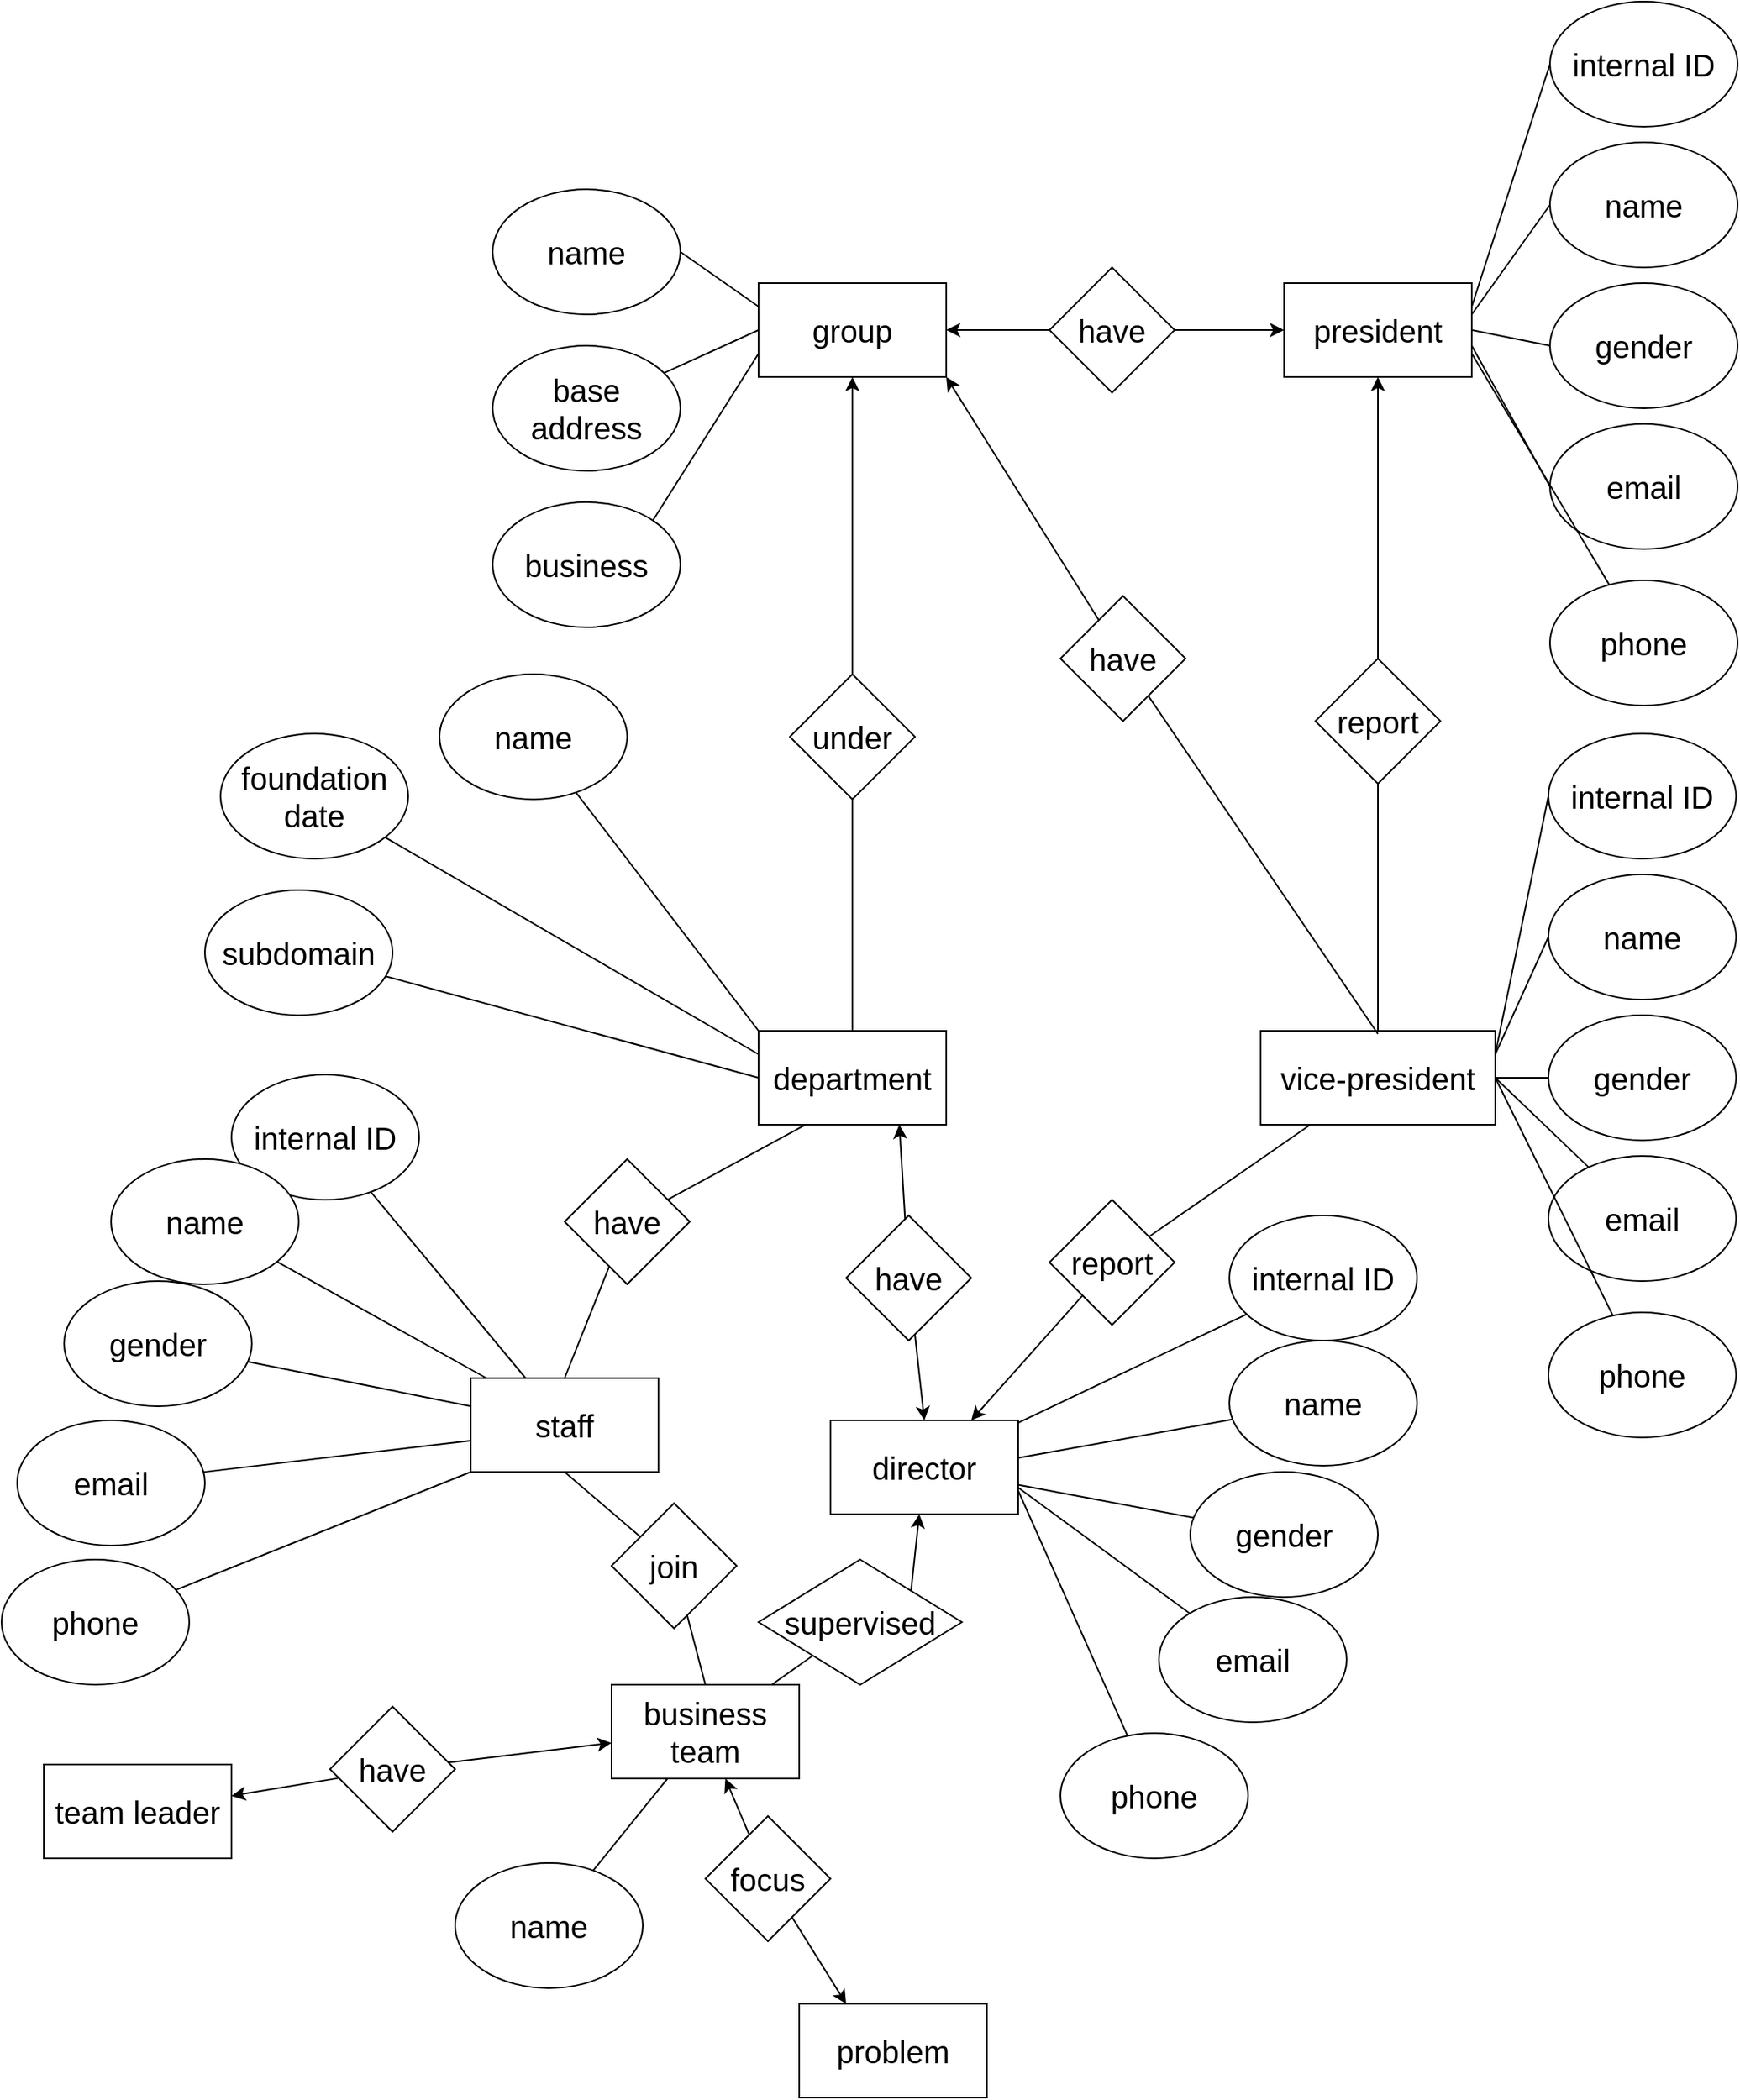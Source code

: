 <mxfile version="17.1.2" type="github">
  <diagram id="R2lEEEUBdFMjLlhIrx00" name="Page-1">
    <mxGraphModel dx="1796" dy="1745" grid="1" gridSize="10" guides="1" tooltips="1" connect="1" arrows="1" fold="1" page="1" pageScale="1" pageWidth="850" pageHeight="1100" math="0" shadow="0" extFonts="Permanent Marker^https://fonts.googleapis.com/css?family=Permanent+Marker">
      <root>
        <mxCell id="0" />
        <mxCell id="1" parent="0" />
        <mxCell id="hiLSk8dGG2SegRsiDta0-1" value="&lt;font style=&quot;font-size: 20px&quot;&gt;group&lt;/font&gt;" style="rounded=0;whiteSpace=wrap;html=1;" parent="1" vertex="1">
          <mxGeometry x="64" y="90" width="120" height="60" as="geometry" />
        </mxCell>
        <mxCell id="hiLSk8dGG2SegRsiDta0-2" value="president" style="rounded=0;whiteSpace=wrap;html=1;fontSize=20;" parent="1" vertex="1">
          <mxGeometry x="400" y="90" width="120" height="60" as="geometry" />
        </mxCell>
        <mxCell id="hiLSk8dGG2SegRsiDta0-3" value="vice-president" style="rounded=0;whiteSpace=wrap;html=1;fontSize=20;" parent="1" vertex="1">
          <mxGeometry x="385" y="568" width="150" height="60" as="geometry" />
        </mxCell>
        <mxCell id="hiLSk8dGG2SegRsiDta0-6" style="edgeStyle=none;rounded=0;orthogonalLoop=1;jettySize=auto;html=1;exitX=1;exitY=0.5;exitDx=0;exitDy=0;entryX=0;entryY=0.25;entryDx=0;entryDy=0;fontSize=20;strokeColor=default;endArrow=none;endFill=0;" parent="1" source="hiLSk8dGG2SegRsiDta0-4" target="hiLSk8dGG2SegRsiDta0-1" edge="1">
          <mxGeometry relative="1" as="geometry" />
        </mxCell>
        <mxCell id="hiLSk8dGG2SegRsiDta0-4" value="name" style="ellipse;whiteSpace=wrap;html=1;fontSize=20;" parent="1" vertex="1">
          <mxGeometry x="-106" y="30" width="120" height="80" as="geometry" />
        </mxCell>
        <mxCell id="hiLSk8dGG2SegRsiDta0-8" style="edgeStyle=none;rounded=0;orthogonalLoop=1;jettySize=auto;html=1;entryX=0;entryY=0.5;entryDx=0;entryDy=0;fontSize=20;endArrow=none;endFill=0;strokeColor=default;" parent="1" source="hiLSk8dGG2SegRsiDta0-7" target="hiLSk8dGG2SegRsiDta0-1" edge="1">
          <mxGeometry relative="1" as="geometry" />
        </mxCell>
        <mxCell id="hiLSk8dGG2SegRsiDta0-7" value="base address" style="ellipse;whiteSpace=wrap;html=1;fontSize=20;" parent="1" vertex="1">
          <mxGeometry x="-106" y="130" width="120" height="80" as="geometry" />
        </mxCell>
        <mxCell id="hiLSk8dGG2SegRsiDta0-10" style="edgeStyle=none;rounded=0;orthogonalLoop=1;jettySize=auto;html=1;exitX=1;exitY=0;exitDx=0;exitDy=0;entryX=0;entryY=0.75;entryDx=0;entryDy=0;fontSize=20;endArrow=none;endFill=0;strokeColor=default;" parent="1" source="hiLSk8dGG2SegRsiDta0-9" target="hiLSk8dGG2SegRsiDta0-1" edge="1">
          <mxGeometry relative="1" as="geometry" />
        </mxCell>
        <mxCell id="hiLSk8dGG2SegRsiDta0-9" value="business" style="ellipse;whiteSpace=wrap;html=1;fontSize=20;" parent="1" vertex="1">
          <mxGeometry x="-106" y="230" width="120" height="80" as="geometry" />
        </mxCell>
        <mxCell id="hiLSk8dGG2SegRsiDta0-16" style="edgeStyle=none;rounded=0;orthogonalLoop=1;jettySize=auto;html=1;exitX=0;exitY=0.5;exitDx=0;exitDy=0;entryX=1;entryY=0.25;entryDx=0;entryDy=0;fontSize=20;endArrow=none;endFill=0;strokeColor=default;" parent="1" source="hiLSk8dGG2SegRsiDta0-11" target="hiLSk8dGG2SegRsiDta0-2" edge="1">
          <mxGeometry relative="1" as="geometry" />
        </mxCell>
        <mxCell id="hiLSk8dGG2SegRsiDta0-11" value="internal ID" style="ellipse;whiteSpace=wrap;html=1;fontSize=20;" parent="1" vertex="1">
          <mxGeometry x="570" y="-90" width="120" height="80" as="geometry" />
        </mxCell>
        <mxCell id="hiLSk8dGG2SegRsiDta0-17" style="edgeStyle=none;rounded=0;orthogonalLoop=1;jettySize=auto;html=1;exitX=0;exitY=0.5;exitDx=0;exitDy=0;fontSize=20;endArrow=none;endFill=0;strokeColor=default;" parent="1" source="hiLSk8dGG2SegRsiDta0-12" edge="1">
          <mxGeometry relative="1" as="geometry">
            <mxPoint x="520" y="110" as="targetPoint" />
          </mxGeometry>
        </mxCell>
        <mxCell id="hiLSk8dGG2SegRsiDta0-12" value="name" style="ellipse;whiteSpace=wrap;html=1;fontSize=20;" parent="1" vertex="1">
          <mxGeometry x="570" width="120" height="80" as="geometry" />
        </mxCell>
        <mxCell id="hiLSk8dGG2SegRsiDta0-18" style="edgeStyle=none;rounded=0;orthogonalLoop=1;jettySize=auto;html=1;exitX=0;exitY=0.5;exitDx=0;exitDy=0;fontSize=20;endArrow=none;endFill=0;strokeColor=default;" parent="1" source="hiLSk8dGG2SegRsiDta0-13" edge="1">
          <mxGeometry relative="1" as="geometry">
            <mxPoint x="520" y="120" as="targetPoint" />
          </mxGeometry>
        </mxCell>
        <mxCell id="hiLSk8dGG2SegRsiDta0-13" value="gender" style="ellipse;whiteSpace=wrap;html=1;fontSize=20;" parent="1" vertex="1">
          <mxGeometry x="570" y="90" width="120" height="80" as="geometry" />
        </mxCell>
        <mxCell id="hiLSk8dGG2SegRsiDta0-19" style="edgeStyle=none;rounded=0;orthogonalLoop=1;jettySize=auto;html=1;exitX=0;exitY=0.5;exitDx=0;exitDy=0;fontSize=20;endArrow=none;endFill=0;strokeColor=default;" parent="1" source="hiLSk8dGG2SegRsiDta0-14" edge="1">
          <mxGeometry relative="1" as="geometry">
            <mxPoint x="520" y="130" as="targetPoint" />
          </mxGeometry>
        </mxCell>
        <mxCell id="hiLSk8dGG2SegRsiDta0-14" value="email" style="ellipse;whiteSpace=wrap;html=1;fontSize=20;" parent="1" vertex="1">
          <mxGeometry x="570" y="180" width="120" height="80" as="geometry" />
        </mxCell>
        <mxCell id="hiLSk8dGG2SegRsiDta0-20" style="edgeStyle=none;rounded=0;orthogonalLoop=1;jettySize=auto;html=1;fontSize=20;endArrow=none;endFill=0;strokeColor=default;entryX=1;entryY=0.75;entryDx=0;entryDy=0;" parent="1" source="hiLSk8dGG2SegRsiDta0-15" target="hiLSk8dGG2SegRsiDta0-2" edge="1">
          <mxGeometry relative="1" as="geometry">
            <mxPoint x="520" y="140" as="targetPoint" />
          </mxGeometry>
        </mxCell>
        <mxCell id="hiLSk8dGG2SegRsiDta0-15" value="phone" style="ellipse;whiteSpace=wrap;html=1;fontSize=20;" parent="1" vertex="1">
          <mxGeometry x="570" y="280" width="120" height="80" as="geometry" />
        </mxCell>
        <mxCell id="hiLSk8dGG2SegRsiDta0-26" style="edgeStyle=none;rounded=0;orthogonalLoop=1;jettySize=auto;html=1;exitX=0;exitY=0.5;exitDx=0;exitDy=0;entryX=1;entryY=0.25;entryDx=0;entryDy=0;fontSize=20;endArrow=none;endFill=0;strokeColor=default;" parent="1" source="hiLSk8dGG2SegRsiDta0-21" target="hiLSk8dGG2SegRsiDta0-3" edge="1">
          <mxGeometry relative="1" as="geometry" />
        </mxCell>
        <mxCell id="hiLSk8dGG2SegRsiDta0-21" value="internal ID" style="ellipse;whiteSpace=wrap;html=1;fontSize=20;" parent="1" vertex="1">
          <mxGeometry x="569" y="378" width="120" height="80" as="geometry" />
        </mxCell>
        <mxCell id="hiLSk8dGG2SegRsiDta0-27" style="edgeStyle=none;rounded=0;orthogonalLoop=1;jettySize=auto;html=1;exitX=0;exitY=0.5;exitDx=0;exitDy=0;fontSize=20;endArrow=none;endFill=0;strokeColor=default;entryX=1;entryY=0.25;entryDx=0;entryDy=0;" parent="1" source="hiLSk8dGG2SegRsiDta0-22" target="hiLSk8dGG2SegRsiDta0-3" edge="1">
          <mxGeometry relative="1" as="geometry">
            <mxPoint x="540" y="580" as="targetPoint" />
          </mxGeometry>
        </mxCell>
        <mxCell id="hiLSk8dGG2SegRsiDta0-22" value="name" style="ellipse;whiteSpace=wrap;html=1;fontSize=20;" parent="1" vertex="1">
          <mxGeometry x="569" y="468" width="120" height="80" as="geometry" />
        </mxCell>
        <mxCell id="hiLSk8dGG2SegRsiDta0-28" style="edgeStyle=none;rounded=0;orthogonalLoop=1;jettySize=auto;html=1;exitX=0;exitY=0.5;exitDx=0;exitDy=0;entryX=1;entryY=0.5;entryDx=0;entryDy=0;fontSize=20;endArrow=none;endFill=0;strokeColor=default;" parent="1" source="hiLSk8dGG2SegRsiDta0-23" target="hiLSk8dGG2SegRsiDta0-3" edge="1">
          <mxGeometry relative="1" as="geometry" />
        </mxCell>
        <mxCell id="hiLSk8dGG2SegRsiDta0-23" value="gender" style="ellipse;whiteSpace=wrap;html=1;fontSize=20;" parent="1" vertex="1">
          <mxGeometry x="569" y="558" width="120" height="80" as="geometry" />
        </mxCell>
        <mxCell id="hiLSk8dGG2SegRsiDta0-29" style="edgeStyle=none;rounded=0;orthogonalLoop=1;jettySize=auto;html=1;entryX=1;entryY=0.5;entryDx=0;entryDy=0;fontSize=20;endArrow=none;endFill=0;strokeColor=default;" parent="1" source="hiLSk8dGG2SegRsiDta0-24" target="hiLSk8dGG2SegRsiDta0-3" edge="1">
          <mxGeometry relative="1" as="geometry" />
        </mxCell>
        <mxCell id="hiLSk8dGG2SegRsiDta0-24" value="email" style="ellipse;whiteSpace=wrap;html=1;fontSize=20;" parent="1" vertex="1">
          <mxGeometry x="569" y="648" width="120" height="80" as="geometry" />
        </mxCell>
        <mxCell id="hiLSk8dGG2SegRsiDta0-30" style="edgeStyle=none;rounded=0;orthogonalLoop=1;jettySize=auto;html=1;entryX=1;entryY=0.5;entryDx=0;entryDy=0;fontSize=20;endArrow=none;endFill=0;strokeColor=default;" parent="1" source="hiLSk8dGG2SegRsiDta0-25" target="hiLSk8dGG2SegRsiDta0-3" edge="1">
          <mxGeometry relative="1" as="geometry" />
        </mxCell>
        <mxCell id="hiLSk8dGG2SegRsiDta0-25" value="phone" style="ellipse;whiteSpace=wrap;html=1;fontSize=20;" parent="1" vertex="1">
          <mxGeometry x="569" y="748" width="120" height="80" as="geometry" />
        </mxCell>
        <mxCell id="hiLSk8dGG2SegRsiDta0-32" style="edgeStyle=none;rounded=0;orthogonalLoop=1;jettySize=auto;html=1;fontSize=20;endArrow=none;endFill=0;strokeColor=default;" parent="1" source="hiLSk8dGG2SegRsiDta0-31" target="hiLSk8dGG2SegRsiDta0-3" edge="1">
          <mxGeometry relative="1" as="geometry" />
        </mxCell>
        <mxCell id="hiLSk8dGG2SegRsiDta0-34" style="edgeStyle=none;rounded=0;orthogonalLoop=1;jettySize=auto;html=1;entryX=0.5;entryY=1;entryDx=0;entryDy=0;fontSize=20;endArrow=classic;endFill=1;strokeColor=default;" parent="1" source="hiLSk8dGG2SegRsiDta0-31" target="hiLSk8dGG2SegRsiDta0-2" edge="1">
          <mxGeometry relative="1" as="geometry" />
        </mxCell>
        <mxCell id="hiLSk8dGG2SegRsiDta0-31" value="report" style="rhombus;whiteSpace=wrap;html=1;fontSize=20;" parent="1" vertex="1">
          <mxGeometry x="420" y="330" width="80" height="80" as="geometry" />
        </mxCell>
        <mxCell id="hiLSk8dGG2SegRsiDta0-38" style="edgeStyle=none;rounded=0;orthogonalLoop=1;jettySize=auto;html=1;entryX=1;entryY=0.5;entryDx=0;entryDy=0;fontSize=20;endArrow=classic;endFill=1;strokeColor=default;" parent="1" source="hiLSk8dGG2SegRsiDta0-35" target="hiLSk8dGG2SegRsiDta0-1" edge="1">
          <mxGeometry relative="1" as="geometry" />
        </mxCell>
        <mxCell id="hiLSk8dGG2SegRsiDta0-39" style="edgeStyle=none;rounded=0;orthogonalLoop=1;jettySize=auto;html=1;entryX=0;entryY=0.5;entryDx=0;entryDy=0;fontSize=20;endArrow=classic;endFill=1;strokeColor=default;" parent="1" source="hiLSk8dGG2SegRsiDta0-35" target="hiLSk8dGG2SegRsiDta0-2" edge="1">
          <mxGeometry relative="1" as="geometry" />
        </mxCell>
        <mxCell id="hiLSk8dGG2SegRsiDta0-35" value="have" style="rhombus;whiteSpace=wrap;html=1;fontSize=20;" parent="1" vertex="1">
          <mxGeometry x="250" y="80" width="80" height="80" as="geometry" />
        </mxCell>
        <mxCell id="hiLSk8dGG2SegRsiDta0-40" value="department" style="rounded=0;whiteSpace=wrap;html=1;fontSize=20;" parent="1" vertex="1">
          <mxGeometry x="64" y="568" width="120" height="60" as="geometry" />
        </mxCell>
        <mxCell id="hiLSk8dGG2SegRsiDta0-42" value="staff" style="rounded=0;whiteSpace=wrap;html=1;fontSize=20;" parent="1" vertex="1">
          <mxGeometry x="-120" y="790" width="120" height="60" as="geometry" />
        </mxCell>
        <mxCell id="hiLSk8dGG2SegRsiDta0-49" style="edgeStyle=none;rounded=0;orthogonalLoop=1;jettySize=auto;html=1;fontSize=20;endArrow=none;endFill=0;strokeColor=default;" parent="1" source="hiLSk8dGG2SegRsiDta0-43" target="hiLSk8dGG2SegRsiDta0-42" edge="1">
          <mxGeometry relative="1" as="geometry" />
        </mxCell>
        <mxCell id="hiLSk8dGG2SegRsiDta0-43" value="internal ID" style="ellipse;whiteSpace=wrap;html=1;fontSize=20;" parent="1" vertex="1">
          <mxGeometry x="-273" y="596" width="120" height="80" as="geometry" />
        </mxCell>
        <mxCell id="hiLSk8dGG2SegRsiDta0-50" style="edgeStyle=none;rounded=0;orthogonalLoop=1;jettySize=auto;html=1;fontSize=20;endArrow=none;endFill=0;strokeColor=default;" parent="1" source="hiLSk8dGG2SegRsiDta0-44" edge="1">
          <mxGeometry relative="1" as="geometry">
            <mxPoint x="-110" y="790" as="targetPoint" />
          </mxGeometry>
        </mxCell>
        <mxCell id="hiLSk8dGG2SegRsiDta0-44" value="name" style="ellipse;whiteSpace=wrap;html=1;fontSize=20;" parent="1" vertex="1">
          <mxGeometry x="-350" y="650" width="120" height="80" as="geometry" />
        </mxCell>
        <mxCell id="hiLSk8dGG2SegRsiDta0-51" style="edgeStyle=none;rounded=0;orthogonalLoop=1;jettySize=auto;html=1;fontSize=20;endArrow=none;endFill=0;strokeColor=default;" parent="1" source="hiLSk8dGG2SegRsiDta0-45" target="hiLSk8dGG2SegRsiDta0-42" edge="1">
          <mxGeometry relative="1" as="geometry" />
        </mxCell>
        <mxCell id="hiLSk8dGG2SegRsiDta0-45" value="gender" style="ellipse;whiteSpace=wrap;html=1;fontSize=20;" parent="1" vertex="1">
          <mxGeometry x="-380" y="728" width="120" height="80" as="geometry" />
        </mxCell>
        <mxCell id="hiLSk8dGG2SegRsiDta0-52" style="edgeStyle=none;rounded=0;orthogonalLoop=1;jettySize=auto;html=1;fontSize=20;endArrow=none;endFill=0;strokeColor=default;" parent="1" source="hiLSk8dGG2SegRsiDta0-46" edge="1">
          <mxGeometry relative="1" as="geometry">
            <mxPoint x="-120" y="830" as="targetPoint" />
          </mxGeometry>
        </mxCell>
        <mxCell id="hiLSk8dGG2SegRsiDta0-46" value="email" style="ellipse;whiteSpace=wrap;html=1;fontSize=20;" parent="1" vertex="1">
          <mxGeometry x="-410" y="817" width="120" height="80" as="geometry" />
        </mxCell>
        <mxCell id="hiLSk8dGG2SegRsiDta0-53" style="edgeStyle=none;rounded=0;orthogonalLoop=1;jettySize=auto;html=1;entryX=0;entryY=1;entryDx=0;entryDy=0;fontSize=20;endArrow=none;endFill=0;strokeColor=default;" parent="1" source="hiLSk8dGG2SegRsiDta0-47" target="hiLSk8dGG2SegRsiDta0-42" edge="1">
          <mxGeometry relative="1" as="geometry" />
        </mxCell>
        <mxCell id="hiLSk8dGG2SegRsiDta0-47" value="phone" style="ellipse;whiteSpace=wrap;html=1;fontSize=20;" parent="1" vertex="1">
          <mxGeometry x="-420" y="906" width="120" height="80" as="geometry" />
        </mxCell>
        <mxCell id="hiLSk8dGG2SegRsiDta0-55" style="edgeStyle=none;rounded=0;orthogonalLoop=1;jettySize=auto;html=1;entryX=0.5;entryY=0;entryDx=0;entryDy=0;fontSize=20;endArrow=none;endFill=0;strokeColor=default;" parent="1" source="hiLSk8dGG2SegRsiDta0-54" target="hiLSk8dGG2SegRsiDta0-42" edge="1">
          <mxGeometry relative="1" as="geometry" />
        </mxCell>
        <mxCell id="hiLSk8dGG2SegRsiDta0-56" style="edgeStyle=none;rounded=0;orthogonalLoop=1;jettySize=auto;html=1;entryX=0.25;entryY=1;entryDx=0;entryDy=0;fontSize=20;endArrow=none;endFill=0;strokeColor=default;" parent="1" source="hiLSk8dGG2SegRsiDta0-54" target="hiLSk8dGG2SegRsiDta0-40" edge="1">
          <mxGeometry relative="1" as="geometry" />
        </mxCell>
        <mxCell id="hiLSk8dGG2SegRsiDta0-54" value="have" style="rhombus;whiteSpace=wrap;html=1;fontSize=20;" parent="1" vertex="1">
          <mxGeometry x="-60" y="650" width="80" height="80" as="geometry" />
        </mxCell>
        <mxCell id="hiLSk8dGG2SegRsiDta0-58" style="edgeStyle=none;rounded=0;orthogonalLoop=1;jettySize=auto;html=1;entryX=0;entryY=0;entryDx=0;entryDy=0;fontSize=20;endArrow=none;endFill=0;strokeColor=default;" parent="1" source="hiLSk8dGG2SegRsiDta0-57" target="hiLSk8dGG2SegRsiDta0-40" edge="1">
          <mxGeometry relative="1" as="geometry" />
        </mxCell>
        <mxCell id="hiLSk8dGG2SegRsiDta0-57" value="name" style="ellipse;whiteSpace=wrap;html=1;fontSize=20;" parent="1" vertex="1">
          <mxGeometry x="-140" y="340" width="120" height="80" as="geometry" />
        </mxCell>
        <mxCell id="hiLSk8dGG2SegRsiDta0-64" value="director" style="rounded=0;whiteSpace=wrap;html=1;fontSize=20;" parent="1" vertex="1">
          <mxGeometry x="110" y="817" width="120" height="60" as="geometry" />
        </mxCell>
        <mxCell id="hiLSk8dGG2SegRsiDta0-65" style="edgeStyle=none;rounded=0;orthogonalLoop=1;jettySize=auto;html=1;fontSize=20;endArrow=none;endFill=0;strokeColor=default;" parent="1" source="hiLSk8dGG2SegRsiDta0-66" target="hiLSk8dGG2SegRsiDta0-64" edge="1">
          <mxGeometry relative="1" as="geometry" />
        </mxCell>
        <mxCell id="hiLSk8dGG2SegRsiDta0-66" value="internal ID" style="ellipse;whiteSpace=wrap;html=1;fontSize=20;" parent="1" vertex="1">
          <mxGeometry x="365" y="686" width="120" height="80" as="geometry" />
        </mxCell>
        <mxCell id="hiLSk8dGG2SegRsiDta0-78" style="edgeStyle=none;rounded=0;orthogonalLoop=1;jettySize=auto;html=1;entryX=1;entryY=0.4;entryDx=0;entryDy=0;entryPerimeter=0;fontSize=20;endArrow=none;endFill=0;strokeColor=default;" parent="1" source="hiLSk8dGG2SegRsiDta0-68" target="hiLSk8dGG2SegRsiDta0-64" edge="1">
          <mxGeometry relative="1" as="geometry" />
        </mxCell>
        <mxCell id="hiLSk8dGG2SegRsiDta0-68" value="name" style="ellipse;whiteSpace=wrap;html=1;fontSize=20;" parent="1" vertex="1">
          <mxGeometry x="365" y="766" width="120" height="80" as="geometry" />
        </mxCell>
        <mxCell id="hiLSk8dGG2SegRsiDta0-69" style="edgeStyle=none;rounded=0;orthogonalLoop=1;jettySize=auto;html=1;fontSize=20;endArrow=none;endFill=0;strokeColor=default;" parent="1" source="hiLSk8dGG2SegRsiDta0-70" target="hiLSk8dGG2SegRsiDta0-64" edge="1">
          <mxGeometry relative="1" as="geometry" />
        </mxCell>
        <mxCell id="hiLSk8dGG2SegRsiDta0-70" value="gender" style="ellipse;whiteSpace=wrap;html=1;fontSize=20;" parent="1" vertex="1">
          <mxGeometry x="340" y="850" width="120" height="80" as="geometry" />
        </mxCell>
        <mxCell id="hiLSk8dGG2SegRsiDta0-79" style="edgeStyle=none;rounded=0;orthogonalLoop=1;jettySize=auto;html=1;fontSize=20;endArrow=none;endFill=0;strokeColor=default;" parent="1" source="hiLSk8dGG2SegRsiDta0-72" edge="1">
          <mxGeometry relative="1" as="geometry">
            <mxPoint x="230" y="860" as="targetPoint" />
          </mxGeometry>
        </mxCell>
        <mxCell id="hiLSk8dGG2SegRsiDta0-72" value="email" style="ellipse;whiteSpace=wrap;html=1;fontSize=20;" parent="1" vertex="1">
          <mxGeometry x="320" y="930" width="120" height="80" as="geometry" />
        </mxCell>
        <mxCell id="hiLSk8dGG2SegRsiDta0-73" style="edgeStyle=none;rounded=0;orthogonalLoop=1;jettySize=auto;html=1;entryX=1;entryY=0.75;entryDx=0;entryDy=0;fontSize=20;endArrow=none;endFill=0;strokeColor=default;" parent="1" source="hiLSk8dGG2SegRsiDta0-74" target="hiLSk8dGG2SegRsiDta0-64" edge="1">
          <mxGeometry relative="1" as="geometry" />
        </mxCell>
        <mxCell id="hiLSk8dGG2SegRsiDta0-74" value="phone" style="ellipse;whiteSpace=wrap;html=1;fontSize=20;" parent="1" vertex="1">
          <mxGeometry x="257" y="1017" width="120" height="80" as="geometry" />
        </mxCell>
        <mxCell id="hiLSk8dGG2SegRsiDta0-75" style="edgeStyle=none;rounded=0;orthogonalLoop=1;jettySize=auto;html=1;entryX=0.5;entryY=0;entryDx=0;entryDy=0;fontSize=20;endArrow=classic;endFill=1;strokeColor=default;" parent="1" source="hiLSk8dGG2SegRsiDta0-76" target="hiLSk8dGG2SegRsiDta0-64" edge="1">
          <mxGeometry relative="1" as="geometry" />
        </mxCell>
        <mxCell id="hiLSk8dGG2SegRsiDta0-98" style="edgeStyle=none;rounded=0;orthogonalLoop=1;jettySize=auto;html=1;entryX=0.75;entryY=1;entryDx=0;entryDy=0;fontSize=20;endArrow=classic;endFill=1;strokeColor=default;" parent="1" source="hiLSk8dGG2SegRsiDta0-76" target="hiLSk8dGG2SegRsiDta0-40" edge="1">
          <mxGeometry relative="1" as="geometry" />
        </mxCell>
        <mxCell id="hiLSk8dGG2SegRsiDta0-76" value="have" style="rhombus;whiteSpace=wrap;html=1;fontSize=20;" parent="1" vertex="1">
          <mxGeometry x="120" y="686" width="80" height="80" as="geometry" />
        </mxCell>
        <mxCell id="hiLSk8dGG2SegRsiDta0-82" style="edgeStyle=none;rounded=0;orthogonalLoop=1;jettySize=auto;html=1;fontSize=20;endArrow=none;endFill=0;strokeColor=default;" parent="1" source="hiLSk8dGG2SegRsiDta0-81" target="hiLSk8dGG2SegRsiDta0-3" edge="1">
          <mxGeometry relative="1" as="geometry" />
        </mxCell>
        <mxCell id="hiLSk8dGG2SegRsiDta0-83" style="edgeStyle=none;rounded=0;orthogonalLoop=1;jettySize=auto;html=1;entryX=0.75;entryY=0;entryDx=0;entryDy=0;fontSize=20;endArrow=classic;endFill=1;strokeColor=default;" parent="1" source="hiLSk8dGG2SegRsiDta0-81" target="hiLSk8dGG2SegRsiDta0-64" edge="1">
          <mxGeometry relative="1" as="geometry" />
        </mxCell>
        <mxCell id="hiLSk8dGG2SegRsiDta0-81" value="report" style="rhombus;whiteSpace=wrap;html=1;fontSize=20;" parent="1" vertex="1">
          <mxGeometry x="250" y="676" width="80" height="80" as="geometry" />
        </mxCell>
        <mxCell id="hiLSk8dGG2SegRsiDta0-84" value="team leader" style="rounded=0;whiteSpace=wrap;html=1;fontSize=20;" parent="1" vertex="1">
          <mxGeometry x="-393" y="1037" width="120" height="60" as="geometry" />
        </mxCell>
        <mxCell id="hiLSk8dGG2SegRsiDta0-94" style="edgeStyle=none;rounded=0;orthogonalLoop=1;jettySize=auto;html=1;fontSize=20;endArrow=none;endFill=0;strokeColor=default;" parent="1" source="hiLSk8dGG2SegRsiDta0-85" target="hiLSk8dGG2SegRsiDta0-93" edge="1">
          <mxGeometry relative="1" as="geometry" />
        </mxCell>
        <mxCell id="hiLSk8dGG2SegRsiDta0-85" value="business team" style="rounded=0;whiteSpace=wrap;html=1;fontSize=20;" parent="1" vertex="1">
          <mxGeometry x="-30" y="986" width="120" height="60" as="geometry" />
        </mxCell>
        <mxCell id="hiLSk8dGG2SegRsiDta0-87" style="edgeStyle=none;rounded=0;orthogonalLoop=1;jettySize=auto;html=1;entryX=0.5;entryY=1;entryDx=0;entryDy=0;fontSize=20;endArrow=none;endFill=0;strokeColor=default;" parent="1" source="hiLSk8dGG2SegRsiDta0-86" target="hiLSk8dGG2SegRsiDta0-42" edge="1">
          <mxGeometry relative="1" as="geometry" />
        </mxCell>
        <mxCell id="hiLSk8dGG2SegRsiDta0-88" style="edgeStyle=none;rounded=0;orthogonalLoop=1;jettySize=auto;html=1;entryX=0.5;entryY=0;entryDx=0;entryDy=0;fontSize=20;endArrow=none;endFill=0;strokeColor=default;" parent="1" source="hiLSk8dGG2SegRsiDta0-86" target="hiLSk8dGG2SegRsiDta0-85" edge="1">
          <mxGeometry relative="1" as="geometry" />
        </mxCell>
        <mxCell id="hiLSk8dGG2SegRsiDta0-86" value="join" style="rhombus;whiteSpace=wrap;html=1;fontSize=20;" parent="1" vertex="1">
          <mxGeometry x="-30" y="870" width="80" height="80" as="geometry" />
        </mxCell>
        <mxCell id="hiLSk8dGG2SegRsiDta0-96" style="edgeStyle=none;rounded=0;orthogonalLoop=1;jettySize=auto;html=1;exitX=1;exitY=0;exitDx=0;exitDy=0;fontSize=20;endArrow=classic;endFill=1;strokeColor=default;" parent="1" source="hiLSk8dGG2SegRsiDta0-93" target="hiLSk8dGG2SegRsiDta0-64" edge="1">
          <mxGeometry relative="1" as="geometry" />
        </mxCell>
        <mxCell id="hiLSk8dGG2SegRsiDta0-93" value="supervised" style="rhombus;whiteSpace=wrap;html=1;fontSize=20;" parent="1" vertex="1">
          <mxGeometry x="64" y="906" width="130" height="80" as="geometry" />
        </mxCell>
        <mxCell id="hiLSk8dGG2SegRsiDta0-111" style="edgeStyle=none;rounded=0;orthogonalLoop=1;jettySize=auto;html=1;fontSize=20;endArrow=none;endFill=0;strokeColor=default;" parent="1" source="hiLSk8dGG2SegRsiDta0-101" target="hiLSk8dGG2SegRsiDta0-85" edge="1">
          <mxGeometry relative="1" as="geometry" />
        </mxCell>
        <mxCell id="hiLSk8dGG2SegRsiDta0-101" value="name" style="ellipse;whiteSpace=wrap;html=1;fontSize=20;" parent="1" vertex="1">
          <mxGeometry x="-130" y="1100" width="120" height="80" as="geometry" />
        </mxCell>
        <mxCell id="hiLSk8dGG2SegRsiDta0-105" style="edgeStyle=none;rounded=0;orthogonalLoop=1;jettySize=auto;html=1;fontSize=20;endArrow=classic;endFill=1;strokeColor=default;" parent="1" source="hiLSk8dGG2SegRsiDta0-104" target="hiLSk8dGG2SegRsiDta0-84" edge="1">
          <mxGeometry relative="1" as="geometry" />
        </mxCell>
        <mxCell id="hiLSk8dGG2SegRsiDta0-106" style="edgeStyle=none;rounded=0;orthogonalLoop=1;jettySize=auto;html=1;fontSize=20;endArrow=classic;endFill=1;strokeColor=default;" parent="1" source="hiLSk8dGG2SegRsiDta0-104" target="hiLSk8dGG2SegRsiDta0-85" edge="1">
          <mxGeometry relative="1" as="geometry" />
        </mxCell>
        <mxCell id="hiLSk8dGG2SegRsiDta0-104" value="have" style="rhombus;whiteSpace=wrap;html=1;fontSize=20;" parent="1" vertex="1">
          <mxGeometry x="-210" y="1000" width="80" height="80" as="geometry" />
        </mxCell>
        <mxCell id="hiLSk8dGG2SegRsiDta0-107" value="problem" style="rounded=0;whiteSpace=wrap;html=1;fontSize=20;" parent="1" vertex="1">
          <mxGeometry x="90" y="1190" width="120" height="60" as="geometry" />
        </mxCell>
        <mxCell id="hiLSk8dGG2SegRsiDta0-109" style="edgeStyle=none;rounded=0;orthogonalLoop=1;jettySize=auto;html=1;fontSize=20;endArrow=classic;endFill=1;strokeColor=default;" parent="1" source="hiLSk8dGG2SegRsiDta0-108" target="hiLSk8dGG2SegRsiDta0-85" edge="1">
          <mxGeometry relative="1" as="geometry" />
        </mxCell>
        <mxCell id="hiLSk8dGG2SegRsiDta0-110" style="edgeStyle=none;rounded=0;orthogonalLoop=1;jettySize=auto;html=1;entryX=0.25;entryY=0;entryDx=0;entryDy=0;fontSize=20;endArrow=classic;endFill=1;strokeColor=default;" parent="1" source="hiLSk8dGG2SegRsiDta0-108" target="hiLSk8dGG2SegRsiDta0-107" edge="1">
          <mxGeometry relative="1" as="geometry" />
        </mxCell>
        <mxCell id="hiLSk8dGG2SegRsiDta0-108" value="focus" style="rhombus;whiteSpace=wrap;html=1;fontSize=20;" parent="1" vertex="1">
          <mxGeometry x="30" y="1070" width="80" height="80" as="geometry" />
        </mxCell>
        <mxCell id="hiLSk8dGG2SegRsiDta0-114" style="edgeStyle=none;rounded=0;orthogonalLoop=1;jettySize=auto;html=1;entryX=0.5;entryY=0;entryDx=0;entryDy=0;fontSize=20;endArrow=none;endFill=0;strokeColor=default;" parent="1" source="hiLSk8dGG2SegRsiDta0-112" target="hiLSk8dGG2SegRsiDta0-40" edge="1">
          <mxGeometry relative="1" as="geometry" />
        </mxCell>
        <mxCell id="hiLSk8dGG2SegRsiDta0-115" style="edgeStyle=none;rounded=0;orthogonalLoop=1;jettySize=auto;html=1;fontSize=20;endArrow=classic;endFill=1;strokeColor=default;" parent="1" source="hiLSk8dGG2SegRsiDta0-112" target="hiLSk8dGG2SegRsiDta0-1" edge="1">
          <mxGeometry relative="1" as="geometry" />
        </mxCell>
        <mxCell id="hiLSk8dGG2SegRsiDta0-112" value="under" style="rhombus;whiteSpace=wrap;html=1;fontSize=20;" parent="1" vertex="1">
          <mxGeometry x="84" y="340" width="80" height="80" as="geometry" />
        </mxCell>
        <mxCell id="frATNJZWENVJGUGTPqQk-2" style="rounded=0;orthogonalLoop=1;jettySize=auto;html=1;entryX=1;entryY=1;entryDx=0;entryDy=0;" edge="1" parent="1" source="frATNJZWENVJGUGTPqQk-1" target="hiLSk8dGG2SegRsiDta0-1">
          <mxGeometry relative="1" as="geometry" />
        </mxCell>
        <mxCell id="frATNJZWENVJGUGTPqQk-3" style="rounded=0;orthogonalLoop=1;jettySize=auto;html=1;endArrow=none;endFill=0;" edge="1" parent="1" source="frATNJZWENVJGUGTPqQk-1">
          <mxGeometry relative="1" as="geometry">
            <mxPoint x="460" y="570" as="targetPoint" />
          </mxGeometry>
        </mxCell>
        <mxCell id="frATNJZWENVJGUGTPqQk-1" value="have" style="rhombus;whiteSpace=wrap;html=1;fontSize=20;" vertex="1" parent="1">
          <mxGeometry x="257" y="290" width="80" height="80" as="geometry" />
        </mxCell>
        <mxCell id="frATNJZWENVJGUGTPqQk-5" style="edgeStyle=none;rounded=0;orthogonalLoop=1;jettySize=auto;html=1;entryX=0;entryY=0.25;entryDx=0;entryDy=0;fontSize=20;endArrow=none;endFill=0;" edge="1" parent="1" source="frATNJZWENVJGUGTPqQk-4" target="hiLSk8dGG2SegRsiDta0-40">
          <mxGeometry relative="1" as="geometry" />
        </mxCell>
        <mxCell id="frATNJZWENVJGUGTPqQk-4" value="&lt;font style=&quot;font-size: 20px&quot;&gt;foundation date&lt;/font&gt;" style="ellipse;whiteSpace=wrap;html=1;" vertex="1" parent="1">
          <mxGeometry x="-280" y="378" width="120" height="80" as="geometry" />
        </mxCell>
        <mxCell id="frATNJZWENVJGUGTPqQk-7" style="edgeStyle=none;rounded=0;orthogonalLoop=1;jettySize=auto;html=1;entryX=0;entryY=0.5;entryDx=0;entryDy=0;fontSize=20;endArrow=none;endFill=0;" edge="1" parent="1" source="frATNJZWENVJGUGTPqQk-6" target="hiLSk8dGG2SegRsiDta0-40">
          <mxGeometry relative="1" as="geometry" />
        </mxCell>
        <mxCell id="frATNJZWENVJGUGTPqQk-6" value="subdomain" style="ellipse;whiteSpace=wrap;html=1;fontSize=20;" vertex="1" parent="1">
          <mxGeometry x="-290" y="478" width="120" height="80" as="geometry" />
        </mxCell>
      </root>
    </mxGraphModel>
  </diagram>
</mxfile>

